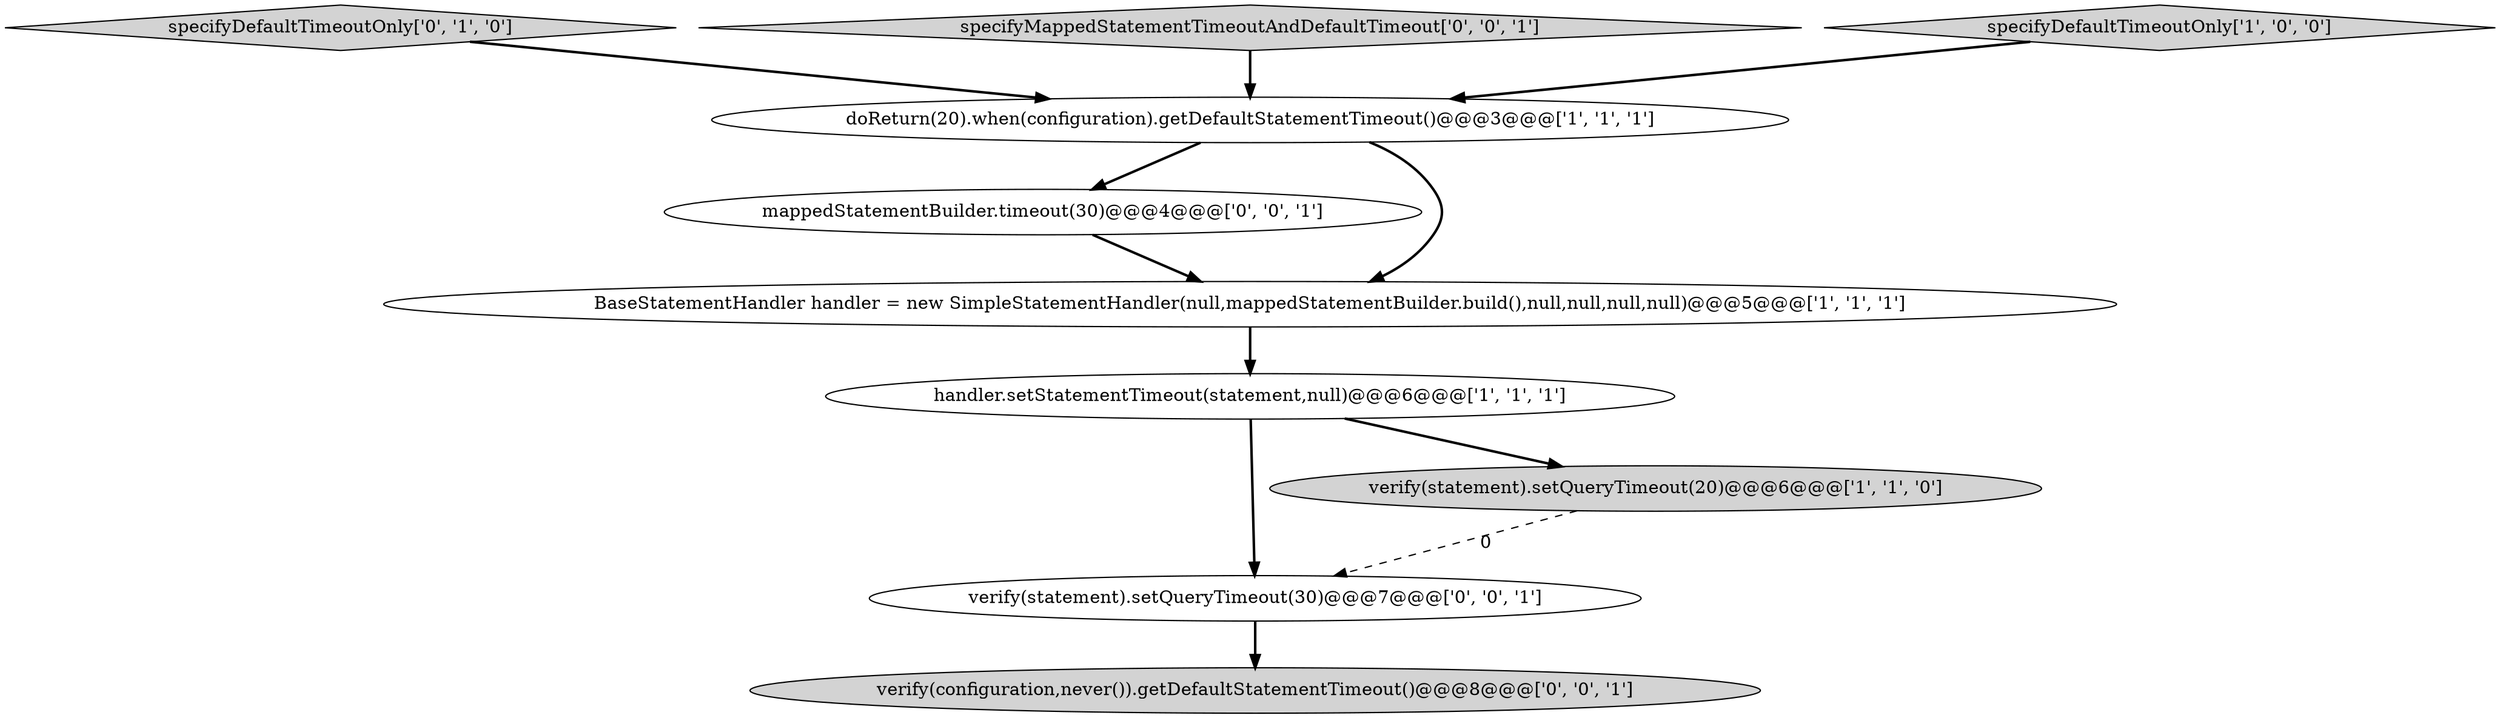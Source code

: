 digraph {
9 [style = filled, label = "verify(configuration,never()).getDefaultStatementTimeout()@@@8@@@['0', '0', '1']", fillcolor = lightgray, shape = ellipse image = "AAA0AAABBB3BBB"];
2 [style = filled, label = "doReturn(20).when(configuration).getDefaultStatementTimeout()@@@3@@@['1', '1', '1']", fillcolor = white, shape = ellipse image = "AAA0AAABBB1BBB"];
5 [style = filled, label = "specifyDefaultTimeoutOnly['0', '1', '0']", fillcolor = lightgray, shape = diamond image = "AAA0AAABBB2BBB"];
1 [style = filled, label = "handler.setStatementTimeout(statement,null)@@@6@@@['1', '1', '1']", fillcolor = white, shape = ellipse image = "AAA0AAABBB1BBB"];
7 [style = filled, label = "verify(statement).setQueryTimeout(30)@@@7@@@['0', '0', '1']", fillcolor = white, shape = ellipse image = "AAA0AAABBB3BBB"];
8 [style = filled, label = "specifyMappedStatementTimeoutAndDefaultTimeout['0', '0', '1']", fillcolor = lightgray, shape = diamond image = "AAA0AAABBB3BBB"];
6 [style = filled, label = "mappedStatementBuilder.timeout(30)@@@4@@@['0', '0', '1']", fillcolor = white, shape = ellipse image = "AAA0AAABBB3BBB"];
4 [style = filled, label = "BaseStatementHandler handler = new SimpleStatementHandler(null,mappedStatementBuilder.build(),null,null,null,null)@@@5@@@['1', '1', '1']", fillcolor = white, shape = ellipse image = "AAA0AAABBB1BBB"];
0 [style = filled, label = "verify(statement).setQueryTimeout(20)@@@6@@@['1', '1', '0']", fillcolor = lightgray, shape = ellipse image = "AAA0AAABBB1BBB"];
3 [style = filled, label = "specifyDefaultTimeoutOnly['1', '0', '0']", fillcolor = lightgray, shape = diamond image = "AAA0AAABBB1BBB"];
7->9 [style = bold, label=""];
6->4 [style = bold, label=""];
5->2 [style = bold, label=""];
4->1 [style = bold, label=""];
1->0 [style = bold, label=""];
3->2 [style = bold, label=""];
8->2 [style = bold, label=""];
0->7 [style = dashed, label="0"];
2->4 [style = bold, label=""];
1->7 [style = bold, label=""];
2->6 [style = bold, label=""];
}
